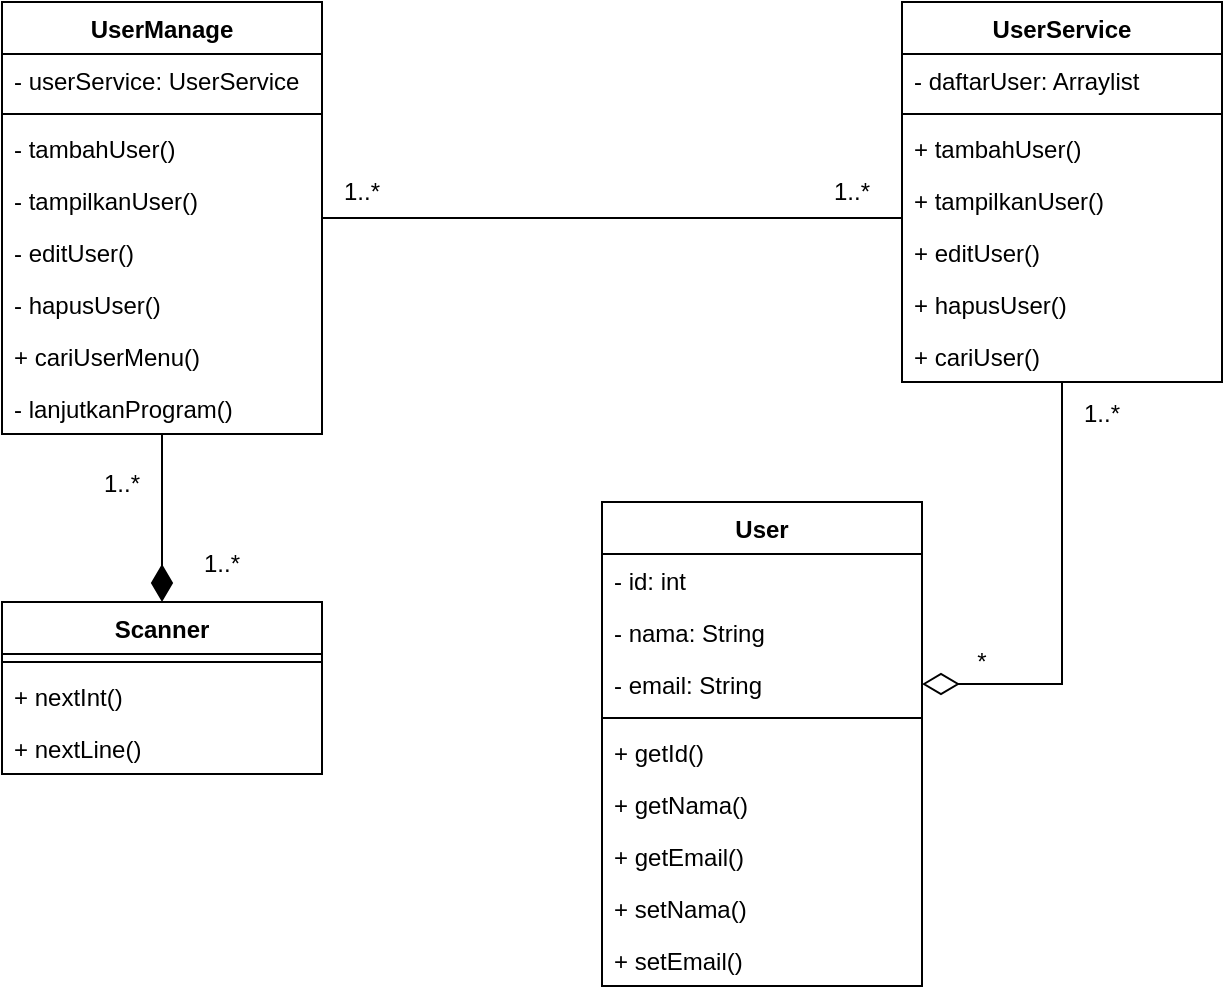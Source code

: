 <mxfile version="26.1.3">
  <diagram name="diagram class" id="CUQ8XFjPaL4zFE73aMD1">
    <mxGraphModel dx="875" dy="464" grid="1" gridSize="10" guides="1" tooltips="1" connect="1" arrows="1" fold="1" page="1" pageScale="1" pageWidth="850" pageHeight="1100" math="0" shadow="0">
      <root>
        <mxCell id="0" />
        <mxCell id="1" parent="0" />
        <mxCell id="_lZGiaLPdbmhb6gRxgTQ-1" value="User" style="swimlane;fontStyle=1;align=center;verticalAlign=top;childLayout=stackLayout;horizontal=1;startSize=26;horizontalStack=0;resizeParent=1;resizeParentMax=0;resizeLast=0;collapsible=1;marginBottom=0;whiteSpace=wrap;html=1;" parent="1" vertex="1">
          <mxGeometry x="420" y="360" width="160" height="242" as="geometry" />
        </mxCell>
        <mxCell id="_lZGiaLPdbmhb6gRxgTQ-2" value="- id: int" style="text;strokeColor=none;fillColor=none;align=left;verticalAlign=top;spacingLeft=4;spacingRight=4;overflow=hidden;rotatable=0;points=[[0,0.5],[1,0.5]];portConstraint=eastwest;whiteSpace=wrap;html=1;" parent="_lZGiaLPdbmhb6gRxgTQ-1" vertex="1">
          <mxGeometry y="26" width="160" height="26" as="geometry" />
        </mxCell>
        <mxCell id="_lZGiaLPdbmhb6gRxgTQ-5" value="- nama: String" style="text;strokeColor=none;fillColor=none;align=left;verticalAlign=top;spacingLeft=4;spacingRight=4;overflow=hidden;rotatable=0;points=[[0,0.5],[1,0.5]];portConstraint=eastwest;whiteSpace=wrap;html=1;" parent="_lZGiaLPdbmhb6gRxgTQ-1" vertex="1">
          <mxGeometry y="52" width="160" height="26" as="geometry" />
        </mxCell>
        <mxCell id="_lZGiaLPdbmhb6gRxgTQ-6" value="- email: String" style="text;strokeColor=none;fillColor=none;align=left;verticalAlign=top;spacingLeft=4;spacingRight=4;overflow=hidden;rotatable=0;points=[[0,0.5],[1,0.5]];portConstraint=eastwest;whiteSpace=wrap;html=1;" parent="_lZGiaLPdbmhb6gRxgTQ-1" vertex="1">
          <mxGeometry y="78" width="160" height="26" as="geometry" />
        </mxCell>
        <mxCell id="_lZGiaLPdbmhb6gRxgTQ-3" value="" style="line;strokeWidth=1;fillColor=none;align=left;verticalAlign=middle;spacingTop=-1;spacingLeft=3;spacingRight=3;rotatable=0;labelPosition=right;points=[];portConstraint=eastwest;strokeColor=inherit;" parent="_lZGiaLPdbmhb6gRxgTQ-1" vertex="1">
          <mxGeometry y="104" width="160" height="8" as="geometry" />
        </mxCell>
        <mxCell id="_lZGiaLPdbmhb6gRxgTQ-4" value="+ getId()" style="text;strokeColor=none;fillColor=none;align=left;verticalAlign=top;spacingLeft=4;spacingRight=4;overflow=hidden;rotatable=0;points=[[0,0.5],[1,0.5]];portConstraint=eastwest;whiteSpace=wrap;html=1;" parent="_lZGiaLPdbmhb6gRxgTQ-1" vertex="1">
          <mxGeometry y="112" width="160" height="26" as="geometry" />
        </mxCell>
        <mxCell id="_lZGiaLPdbmhb6gRxgTQ-7" value="+ getNama()" style="text;strokeColor=none;fillColor=none;align=left;verticalAlign=top;spacingLeft=4;spacingRight=4;overflow=hidden;rotatable=0;points=[[0,0.5],[1,0.5]];portConstraint=eastwest;whiteSpace=wrap;html=1;" parent="_lZGiaLPdbmhb6gRxgTQ-1" vertex="1">
          <mxGeometry y="138" width="160" height="26" as="geometry" />
        </mxCell>
        <mxCell id="_lZGiaLPdbmhb6gRxgTQ-9" value="+ getEmail()" style="text;strokeColor=none;fillColor=none;align=left;verticalAlign=top;spacingLeft=4;spacingRight=4;overflow=hidden;rotatable=0;points=[[0,0.5],[1,0.5]];portConstraint=eastwest;whiteSpace=wrap;html=1;" parent="_lZGiaLPdbmhb6gRxgTQ-1" vertex="1">
          <mxGeometry y="164" width="160" height="26" as="geometry" />
        </mxCell>
        <mxCell id="_lZGiaLPdbmhb6gRxgTQ-8" value="+ setNama()" style="text;strokeColor=none;fillColor=none;align=left;verticalAlign=top;spacingLeft=4;spacingRight=4;overflow=hidden;rotatable=0;points=[[0,0.5],[1,0.5]];portConstraint=eastwest;whiteSpace=wrap;html=1;" parent="_lZGiaLPdbmhb6gRxgTQ-1" vertex="1">
          <mxGeometry y="190" width="160" height="26" as="geometry" />
        </mxCell>
        <mxCell id="_lZGiaLPdbmhb6gRxgTQ-10" value="+ setEmail()" style="text;strokeColor=none;fillColor=none;align=left;verticalAlign=top;spacingLeft=4;spacingRight=4;overflow=hidden;rotatable=0;points=[[0,0.5],[1,0.5]];portConstraint=eastwest;whiteSpace=wrap;html=1;" parent="_lZGiaLPdbmhb6gRxgTQ-1" vertex="1">
          <mxGeometry y="216" width="160" height="26" as="geometry" />
        </mxCell>
        <mxCell id="_lZGiaLPdbmhb6gRxgTQ-36" style="edgeStyle=orthogonalEdgeStyle;rounded=0;orthogonalLoop=1;jettySize=auto;html=1;endArrow=diamondThin;endFill=0;startSize=10;endSize=16;" parent="1" source="_lZGiaLPdbmhb6gRxgTQ-11" target="_lZGiaLPdbmhb6gRxgTQ-6" edge="1">
          <mxGeometry relative="1" as="geometry" />
        </mxCell>
        <mxCell id="_lZGiaLPdbmhb6gRxgTQ-11" value="UserService" style="swimlane;fontStyle=1;align=center;verticalAlign=top;childLayout=stackLayout;horizontal=1;startSize=26;horizontalStack=0;resizeParent=1;resizeParentMax=0;resizeLast=0;collapsible=1;marginBottom=0;whiteSpace=wrap;html=1;" parent="1" vertex="1">
          <mxGeometry x="570" y="110" width="160" height="190" as="geometry" />
        </mxCell>
        <mxCell id="_lZGiaLPdbmhb6gRxgTQ-12" value="- daftarUser: Arraylist" style="text;strokeColor=none;fillColor=none;align=left;verticalAlign=top;spacingLeft=4;spacingRight=4;overflow=hidden;rotatable=0;points=[[0,0.5],[1,0.5]];portConstraint=eastwest;whiteSpace=wrap;html=1;" parent="_lZGiaLPdbmhb6gRxgTQ-11" vertex="1">
          <mxGeometry y="26" width="160" height="26" as="geometry" />
        </mxCell>
        <mxCell id="_lZGiaLPdbmhb6gRxgTQ-15" value="" style="line;strokeWidth=1;fillColor=none;align=left;verticalAlign=middle;spacingTop=-1;spacingLeft=3;spacingRight=3;rotatable=0;labelPosition=right;points=[];portConstraint=eastwest;strokeColor=inherit;" parent="_lZGiaLPdbmhb6gRxgTQ-11" vertex="1">
          <mxGeometry y="52" width="160" height="8" as="geometry" />
        </mxCell>
        <mxCell id="_lZGiaLPdbmhb6gRxgTQ-16" value="+ tambahUser()" style="text;strokeColor=none;fillColor=none;align=left;verticalAlign=top;spacingLeft=4;spacingRight=4;overflow=hidden;rotatable=0;points=[[0,0.5],[1,0.5]];portConstraint=eastwest;whiteSpace=wrap;html=1;" parent="_lZGiaLPdbmhb6gRxgTQ-11" vertex="1">
          <mxGeometry y="60" width="160" height="26" as="geometry" />
        </mxCell>
        <mxCell id="_lZGiaLPdbmhb6gRxgTQ-17" value="+ tampilkanUser()" style="text;strokeColor=none;fillColor=none;align=left;verticalAlign=top;spacingLeft=4;spacingRight=4;overflow=hidden;rotatable=0;points=[[0,0.5],[1,0.5]];portConstraint=eastwest;whiteSpace=wrap;html=1;" parent="_lZGiaLPdbmhb6gRxgTQ-11" vertex="1">
          <mxGeometry y="86" width="160" height="26" as="geometry" />
        </mxCell>
        <mxCell id="_lZGiaLPdbmhb6gRxgTQ-18" value="+ editUser()" style="text;strokeColor=none;fillColor=none;align=left;verticalAlign=top;spacingLeft=4;spacingRight=4;overflow=hidden;rotatable=0;points=[[0,0.5],[1,0.5]];portConstraint=eastwest;whiteSpace=wrap;html=1;" parent="_lZGiaLPdbmhb6gRxgTQ-11" vertex="1">
          <mxGeometry y="112" width="160" height="26" as="geometry" />
        </mxCell>
        <mxCell id="_lZGiaLPdbmhb6gRxgTQ-19" value="+ hapusUser()" style="text;strokeColor=none;fillColor=none;align=left;verticalAlign=top;spacingLeft=4;spacingRight=4;overflow=hidden;rotatable=0;points=[[0,0.5],[1,0.5]];portConstraint=eastwest;whiteSpace=wrap;html=1;" parent="_lZGiaLPdbmhb6gRxgTQ-11" vertex="1">
          <mxGeometry y="138" width="160" height="26" as="geometry" />
        </mxCell>
        <mxCell id="_lZGiaLPdbmhb6gRxgTQ-20" value="+ cariUser()" style="text;strokeColor=none;fillColor=none;align=left;verticalAlign=top;spacingLeft=4;spacingRight=4;overflow=hidden;rotatable=0;points=[[0,0.5],[1,0.5]];portConstraint=eastwest;whiteSpace=wrap;html=1;" parent="_lZGiaLPdbmhb6gRxgTQ-11" vertex="1">
          <mxGeometry y="164" width="160" height="26" as="geometry" />
        </mxCell>
        <mxCell id="_lZGiaLPdbmhb6gRxgTQ-22" value="UserManage" style="swimlane;fontStyle=1;align=center;verticalAlign=top;childLayout=stackLayout;horizontal=1;startSize=26;horizontalStack=0;resizeParent=1;resizeParentMax=0;resizeLast=0;collapsible=1;marginBottom=0;whiteSpace=wrap;html=1;" parent="1" vertex="1">
          <mxGeometry x="120" y="110" width="160" height="216" as="geometry" />
        </mxCell>
        <mxCell id="_lZGiaLPdbmhb6gRxgTQ-23" value="- userService: UserService" style="text;strokeColor=none;fillColor=none;align=left;verticalAlign=top;spacingLeft=4;spacingRight=4;overflow=hidden;rotatable=0;points=[[0,0.5],[1,0.5]];portConstraint=eastwest;whiteSpace=wrap;html=1;" parent="_lZGiaLPdbmhb6gRxgTQ-22" vertex="1">
          <mxGeometry y="26" width="160" height="26" as="geometry" />
        </mxCell>
        <mxCell id="_lZGiaLPdbmhb6gRxgTQ-24" value="" style="line;strokeWidth=1;fillColor=none;align=left;verticalAlign=middle;spacingTop=-1;spacingLeft=3;spacingRight=3;rotatable=0;labelPosition=right;points=[];portConstraint=eastwest;strokeColor=inherit;" parent="_lZGiaLPdbmhb6gRxgTQ-22" vertex="1">
          <mxGeometry y="52" width="160" height="8" as="geometry" />
        </mxCell>
        <mxCell id="_lZGiaLPdbmhb6gRxgTQ-25" value="- tambahUser()" style="text;strokeColor=none;fillColor=none;align=left;verticalAlign=top;spacingLeft=4;spacingRight=4;overflow=hidden;rotatable=0;points=[[0,0.5],[1,0.5]];portConstraint=eastwest;whiteSpace=wrap;html=1;" parent="_lZGiaLPdbmhb6gRxgTQ-22" vertex="1">
          <mxGeometry y="60" width="160" height="26" as="geometry" />
        </mxCell>
        <mxCell id="_lZGiaLPdbmhb6gRxgTQ-26" value="- tampilkanUser()" style="text;strokeColor=none;fillColor=none;align=left;verticalAlign=top;spacingLeft=4;spacingRight=4;overflow=hidden;rotatable=0;points=[[0,0.5],[1,0.5]];portConstraint=eastwest;whiteSpace=wrap;html=1;" parent="_lZGiaLPdbmhb6gRxgTQ-22" vertex="1">
          <mxGeometry y="86" width="160" height="26" as="geometry" />
        </mxCell>
        <mxCell id="_lZGiaLPdbmhb6gRxgTQ-27" value="- editUser()" style="text;strokeColor=none;fillColor=none;align=left;verticalAlign=top;spacingLeft=4;spacingRight=4;overflow=hidden;rotatable=0;points=[[0,0.5],[1,0.5]];portConstraint=eastwest;whiteSpace=wrap;html=1;" parent="_lZGiaLPdbmhb6gRxgTQ-22" vertex="1">
          <mxGeometry y="112" width="160" height="26" as="geometry" />
        </mxCell>
        <mxCell id="_lZGiaLPdbmhb6gRxgTQ-28" value="- hapusUser()" style="text;strokeColor=none;fillColor=none;align=left;verticalAlign=top;spacingLeft=4;spacingRight=4;overflow=hidden;rotatable=0;points=[[0,0.5],[1,0.5]];portConstraint=eastwest;whiteSpace=wrap;html=1;" parent="_lZGiaLPdbmhb6gRxgTQ-22" vertex="1">
          <mxGeometry y="138" width="160" height="26" as="geometry" />
        </mxCell>
        <mxCell id="_lZGiaLPdbmhb6gRxgTQ-30" value="+ cariUserMenu()" style="text;strokeColor=none;fillColor=none;align=left;verticalAlign=top;spacingLeft=4;spacingRight=4;overflow=hidden;rotatable=0;points=[[0,0.5],[1,0.5]];portConstraint=eastwest;whiteSpace=wrap;html=1;" parent="_lZGiaLPdbmhb6gRxgTQ-22" vertex="1">
          <mxGeometry y="164" width="160" height="26" as="geometry" />
        </mxCell>
        <mxCell id="_lZGiaLPdbmhb6gRxgTQ-29" value="- lanjutkanProgram()" style="text;strokeColor=none;fillColor=none;align=left;verticalAlign=top;spacingLeft=4;spacingRight=4;overflow=hidden;rotatable=0;points=[[0,0.5],[1,0.5]];portConstraint=eastwest;whiteSpace=wrap;html=1;" parent="_lZGiaLPdbmhb6gRxgTQ-22" vertex="1">
          <mxGeometry y="190" width="160" height="26" as="geometry" />
        </mxCell>
        <mxCell id="8j8BNdFGh4h_bHfo4kta-1" style="rounded=0;orthogonalLoop=1;jettySize=auto;html=1;entryX=0.5;entryY=1.006;entryDx=0;entryDy=0;startArrow=diamondThin;startFill=1;endArrow=none;startSize=16;entryPerimeter=0;" parent="1" source="_lZGiaLPdbmhb6gRxgTQ-37" target="_lZGiaLPdbmhb6gRxgTQ-29" edge="1">
          <mxGeometry relative="1" as="geometry" />
        </mxCell>
        <mxCell id="_lZGiaLPdbmhb6gRxgTQ-37" value="Scanner" style="swimlane;fontStyle=1;align=center;verticalAlign=top;childLayout=stackLayout;horizontal=1;startSize=26;horizontalStack=0;resizeParent=1;resizeParentMax=0;resizeLast=0;collapsible=1;marginBottom=0;whiteSpace=wrap;html=1;" parent="1" vertex="1">
          <mxGeometry x="120" y="410" width="160" height="86" as="geometry" />
        </mxCell>
        <mxCell id="_lZGiaLPdbmhb6gRxgTQ-41" value="" style="line;strokeWidth=1;fillColor=none;align=left;verticalAlign=middle;spacingTop=-1;spacingLeft=3;spacingRight=3;rotatable=0;labelPosition=right;points=[];portConstraint=eastwest;strokeColor=inherit;" parent="_lZGiaLPdbmhb6gRxgTQ-37" vertex="1">
          <mxGeometry y="26" width="160" height="8" as="geometry" />
        </mxCell>
        <mxCell id="_lZGiaLPdbmhb6gRxgTQ-38" value="+ nextInt()" style="text;strokeColor=none;fillColor=none;align=left;verticalAlign=top;spacingLeft=4;spacingRight=4;overflow=hidden;rotatable=0;points=[[0,0.5],[1,0.5]];portConstraint=eastwest;whiteSpace=wrap;html=1;" parent="_lZGiaLPdbmhb6gRxgTQ-37" vertex="1">
          <mxGeometry y="34" width="160" height="26" as="geometry" />
        </mxCell>
        <mxCell id="_lZGiaLPdbmhb6gRxgTQ-39" value="+ nextLine()" style="text;strokeColor=none;fillColor=none;align=left;verticalAlign=top;spacingLeft=4;spacingRight=4;overflow=hidden;rotatable=0;points=[[0,0.5],[1,0.5]];portConstraint=eastwest;whiteSpace=wrap;html=1;" parent="_lZGiaLPdbmhb6gRxgTQ-37" vertex="1">
          <mxGeometry y="60" width="160" height="26" as="geometry" />
        </mxCell>
        <mxCell id="8j8BNdFGh4h_bHfo4kta-2" value="1..*" style="text;html=1;align=center;verticalAlign=middle;whiteSpace=wrap;rounded=0;" parent="1" vertex="1">
          <mxGeometry x="535" y="194.5" width="20" height="21" as="geometry" />
        </mxCell>
        <mxCell id="8j8BNdFGh4h_bHfo4kta-3" value="*" style="text;html=1;align=center;verticalAlign=middle;whiteSpace=wrap;rounded=0;" parent="1" vertex="1">
          <mxGeometry x="600" y="430" width="20" height="20" as="geometry" />
        </mxCell>
        <mxCell id="8j8BNdFGh4h_bHfo4kta-4" value="1..*" style="text;html=1;align=center;verticalAlign=middle;whiteSpace=wrap;rounded=0;" parent="1" vertex="1">
          <mxGeometry x="290" y="194.5" width="20" height="21" as="geometry" />
        </mxCell>
        <mxCell id="8j8BNdFGh4h_bHfo4kta-7" value="1..*" style="text;html=1;align=center;verticalAlign=middle;whiteSpace=wrap;rounded=0;" parent="1" vertex="1">
          <mxGeometry x="660" y="305" width="20" height="21" as="geometry" />
        </mxCell>
        <mxCell id="8j8BNdFGh4h_bHfo4kta-8" style="edgeStyle=orthogonalEdgeStyle;rounded=0;orthogonalLoop=1;jettySize=auto;html=1;endArrow=none;startFill=0;" parent="1" source="_lZGiaLPdbmhb6gRxgTQ-22" edge="1">
          <mxGeometry relative="1" as="geometry">
            <mxPoint x="570" y="218" as="targetPoint" />
          </mxGeometry>
        </mxCell>
        <mxCell id="8j8BNdFGh4h_bHfo4kta-10" value="1..*" style="text;html=1;align=center;verticalAlign=middle;whiteSpace=wrap;rounded=0;" parent="1" vertex="1">
          <mxGeometry x="170" y="340" width="20" height="21" as="geometry" />
        </mxCell>
        <mxCell id="8j8BNdFGh4h_bHfo4kta-11" value="1..*" style="text;html=1;align=center;verticalAlign=middle;whiteSpace=wrap;rounded=0;" parent="1" vertex="1">
          <mxGeometry x="220" y="380" width="20" height="21" as="geometry" />
        </mxCell>
      </root>
    </mxGraphModel>
  </diagram>
</mxfile>
